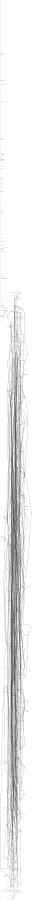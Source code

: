 graph unix {
	graph [ dpi = 300 ];
	node [shape=point];
	node [fillcolor=red];
	size="6,6";
	rankdir="LR";

	0
	1
	2
	3
	4
	5
	6
	7
	8
	9
	10
	11
	12
	13
	14
	15
	16
	17
	18
	19
	20
	21
	22
	23
	24
	25
	26
	27
	28
	29
	30
	31
	32
	33
	34
	35
	36
	37
	38
	39
	40
	41
	42
	43
	44
	45
	46
	47
	48
	49
	50
	51
	52
	53
	54
	55
	56
	57
	58
	59
	60
	61
	62
	63
	64
	65
	66
	67
	68
	69
	70
	71
	72
	73
	74
	75
	76
	77
	78
	79
	80
	81
	82
	83
	84
	85
	86
	87
	88
	89
	90
	91
	92
	93
	94
	95
	96
	97
	98
	99
	100
	101
	102
	103
	104
	105
	106
	107
	108
	109
	110
	111
	112
	113
	114
	115
	116
	117
	118
	119
	120
	121
	122
	123
	124
	125
	126
	127
	128
	129
	130
	131
	132
	133
	134
	135
	136
	137
	138
	139
	140
	141
	142
	143
	144
	145
	146
	147
	148
	149
	150
	151
	152
	153
	154
	155
	156
	157
	158
	159
	160
	161
	162
	163
	164
	165
	166
	167
	168
	169
	170
	171
	172
	173
	174
	175
	176
	177
	178
	179
	180
	181
	182
	183
	184
	185
	186
	187
	188
	189
	190
	191
	192
	193
	194
	195
	196
	197
	198
	199
	200
	201
	202
	203
	204
	205
	206
	207
	208
	209
	210
	211
	212
	213
	214
	215
	216
	217
	218
	219
	220
	221
	222
	223
	224
	225
	226
	227
	228
	229
	230
	231
	232
	233
	234
	235
	236
	237
	238
	239
	240
	241
	242
	243
	244
	245
	246
	247
	248
	249
	250
	251
	252
	253
	254
	255
	256
	257
	258
	259
	260
	261
	262
	263
	264
	265
	266
	267
	268
	269
	270
	271
	272
	273
	274
	275
	276
	277
	278
	279
	280
	281
	282
	283
	284
	285
	286
	287
	288
	289
	290
	291
	292
	293
	294
	295
	296
	297
	298
	299
	300
	301
	302
	303
	304
	305
	306
	307
	308
	309
	310
	311
	312
	313
	314
	315
	316
	317
	318
	319
	320
	321
	322
	323
	324
	325
	326
	327
	328
	329
	330
	331
	332
	333
	334
	335
	336
	337
	338
	339
	340
	341
	342
	343
	344
	345
	346
	347
	348
	349
	350
	351
	352
	353
	354
	355
	356
	357
	358
	359
	360
	361
	362
	363
	364
	365
	366
	367
	368
	369
	370
	371
	372
	373
	374
	375
	376
	377
	378
	379
	380
	381
	382
	383
	384
	385
	386
	387
	388
	389
	390
	391
	392
	393
	394
	395
	396
	397
	398
	399
	400
	401
	402
	403
	404
	405
	406
	407
	408
	409
	410
	411
	412
	413
	414
	415
	416
	417
	418
	419
	420
	421
	422
	423
	424
	425
	426
	427
	428
	429
	430
	431
	432
	433
	434
	435
	436
	437
	438
	439
	440
	441
	442
	443
	444
	445
	446
	447
	448
	449
	450
	451
	452
	453
	454
	455
	456
	457
	458
	459
	460
	461
	462
	463
	464
	465
	466
	467
	468
	469
	470
	471
	472
	473
	474
	475
	476
	477
	478
	479
	480
	481
	482
	483
	484
	485
	486
	487
	488
	489
	490
	491
	492
	493
	494
	495
	496
	497
	498
	499
	500
	501
	502
	503
	504
	505
	506
	507
	508
	509
	510
	511
	512
	513
	514
	515
	516
	517
	518
	519
	520
	521
	522
	523
	524
	525
	526
	527
	528
	529
	530
	531
	532
	533
	534
	535
	536
	537
	538
	539
	540
	541
	542
	543
	544
	545
	546
	547
	548
	549
	550
	551
	552
	553
	554
	555
	556
	557
	558
	559
	560
	561
	562
	563
	564
	565
	566
	567
	568
	569
	570
	571
	572
	573
	574
	575
	576
	577
	578
	579
	580
	581
	582
	583
	584
	585
	586
	587
	588
	589
	590
	591
	592
	593
	594
	595
	596
	597
	598
	599
	600
	601
	602
	603
	604
	605
	606
	607
	608
	609
	610
	611
	612
	613
	614
	615
	616
	617
	618
	619
	620
	621
	622
	623
	624
	625
	626
	627
	628
	629
	630
	631
	632
	633
	634
	635
	636
	637
	638
	639
	640
	641
	642
	643
	644
	645
	646
	647
	648
	649
	650
	651
	652
	653
	654
	655
	656
	657
	658
	659
	660
	661
	662
	663
	664
	665
	666
	667
	668
	669
	670
	671
	672
	673
	674
	675
	676
	677
	678
	679
	680
	681
	682
	683
	684
	685
	686
	687
	688
	689
	690
	691
	692
	693
	694
	695
	696
	697
	698
	699
	700
	701
	702
	703
	704
	705
	706
	707
	708
	709
	710
	711
	712
	713
	714
	715
	716
	717
	718
	719
	720
	721
	722
	723
	724
	725
	726
	727
	728
	729
	730
	731
	732
	733
	734
	735
	736
	737
	738
	739
	740
	741
	742
	743
	744
	745
	746
	747
	748
	749
	750
	751
	752
	753
	754
	755
	756
	757
	758
	759
	760
	761
	762
	763
	764
	765
	766
	767
	768
	769
	770
	771
	772
	773
	774
	775
	776
	777
	778
	779
	780
	781
	782
	783
	784
	785
	786
	787
	788
	789
	790
	791
	792
	793
	794
	795
	796
	797
	798
	799
	800
	801
	802
	803
	804
	805
	806
	807
	808
	809
	810
	811
	812
	813
	814
	815
	816
	817
	818
	819
	820
	821
	822
	823
	824
	825
	826
	827
	828
	829
	830
	831
	832
	833
	834
	835
	836
	837
	838
	839
	840
	841
	842
	843
	844
	845
	846
	847
	848
	849
	850
	851
	852
	853
	854
	855
	856
	857
	858
	859
	860
	861
	862
	863
	864
	865
	866
	867
	868
	869
	870
	871
	872
	873
	874
	875
	876
	877
	878
	879
	880
	881
	882
	883
	884
	885
	886
	887
	888
	889
	890
	891
	892
	893
	894
	895
	896
	897
	898
	899
	900
	901
	902
	903
	904
	905
	906
	907
	908
	909
	910
	911
	912
	913
	914
	915
	916
	917
	918
	919
	920
	921
	922
	923
	924
	925
	926
	927
	928
	929
	930
	931
	932
	933
	934
	935
	936
	937
	938
	939
	940
	941
	942
	943
	944
	945
	946
	947
	948
	949
	950
	951
	952
	953
	954
	955
	956
	957
	958
	959
	960
	961
	962
	963
	964
	965
	966
	967
	968
	969
	970
	971
	972
	973
	974
	975
	976
	977
	978
	979
	980
	981
	982
	983
	984
	985
	986
	987
	988
	989
	990
	991
	992
	993
	994
	995
	996
	997
	998
	999
	0 -- 44
	0 -- 202
	0 -- 479
	0 -- 856
	1 -- 105
	2 -- 703
	2 -- 859
	3 -- 133
	3 -- 237
	3 -- 778
	3 -- 783
	5 -- 303
	5 -- 676
	6 -- 202
	6 -- 365
	6 -- 602
	8 -- 112
	8 -- 692
	9 -- 338
	9 -- 527
	10 -- 537
	10 -- 689
	11 -- 50
	11 -- 650
	12 -- 136
	12 -- 698
	13 -- 76
	13 -- 523
	13 -- 879
	14 -- 115
	14 -- 719
	15 -- 206
	15 -- 288
	15 -- 375
	16 -- 782
	17 -- 325
	17 -- 419
	17 -- 869
	17 -- 985
	18 -- 274
	18 -- 957
	20 -- 578
	20 -- 722
	21 -- 311
	21 -- 373
	21 -- 911
	22 -- 239
	23 -- 493
	24 -- 104
	24 -- 119
	25 -- 463
	25 -- 593
	25 -- 830
	26 -- 345
	27 -- 502
	27 -- 923
	28 -- 110
	28 -- 396
	29 -- 174
	30 -- 639
	31 -- 308
	31 -- 992
	32 -- 284
	32 -- 440
	34 -- 346
	35 -- 299
	36 -- 142
	36 -- 252
	36 -- 411
	36 -- 947
	37 -- 369
	37 -- 531
	38 -- 147
	39 -- 141
	39 -- 642
	39 -- 723
	40 -- 576
	42 -- 667
	43 -- 200
	43 -- 472
	43 -- 709
	43 -- 965
	44 -- 509
	44 -- 587
	45 -- 559
	45 -- 738
	45 -- 768
	45 -- 896
	46 -- 616
	47 -- 84
	47 -- 265
	47 -- 371
	47 -- 624
	47 -- 898
	48 -- 260
	48 -- 818
	48 -- 834
	49 -- 257
	49 -- 764
	49 -- 915
	49 -- 990
	51 -- 151
	51 -- 476
	52 -- 605
	52 -- 752
	52 -- 942
	52 -- 955
	53 -- 704
	54 -- 218
	54 -- 309
	55 -- 243
	56 -- 263
	56 -- 313
	57 -- 272
	57 -- 531
	58 -- 158
	58 -- 539
	58 -- 647
	59 -- 852
	60 -- 637
	62 -- 214
	63 -- 83
	63 -- 555
	63 -- 573
	63 -- 935
	65 -- 505
	65 -- 988
	67 -- 173
	67 -- 357
	67 -- 594
	67 -- 944
	68 -- 172
	68 -- 211
	68 -- 754
	69 -- 309
	69 -- 475
	70 -- 101
	71 -- 157
	72 -- 423
	73 -- 218
	73 -- 511
	73 -- 629
	74 -- 159
	74 -- 634
	75 -- 468
	75 -- 489
	75 -- 800
	76 -- 499
	77 -- 80
	80 -- 533
	81 -- 174
	81 -- 511
	83 -- 635
	83 -- 917
	85 -- 309
	85 -- 311
	85 -- 520
	85 -- 925
	86 -- 983
	87 -- 953
	89 -- 547
	90 -- 120
	90 -- 650
	90 -- 656
	90 -- 811
	92 -- 299
	92 -- 644
	92 -- 648
	93 -- 146
	93 -- 185
	93 -- 276
	93 -- 775
	94 -- 630
	94 -- 845
	94 -- 876
	94 -- 877
	95 -- 524
	96 -- 234
	97 -- 373
	97 -- 578
	99 -- 447
	99 -- 584
	99 -- 843
	100 -- 160
	100 -- 211
	100 -- 707
	101 -- 727
	103 -- 752
	104 -- 336
	105 -- 169
	105 -- 669
	105 -- 710
	105 -- 782
	106 -- 222
	107 -- 374
	108 -- 370
	108 -- 946
	109 -- 138
	109 -- 530
	109 -- 863
	110 -- 929
	111 -- 403
	114 -- 275
	115 -- 198
	115 -- 399
	115 -- 719
	115 -- 909
	115 -- 939
	115 -- 978
	116 -- 495
	116 -- 609
	116 -- 648
	116 -- 727
	117 -- 210
	118 -- 225
	118 -- 288
	118 -- 892
	119 -- 245
	119 -- 608
	121 -- 165
	121 -- 228
	123 -- 584
	124 -- 189
	125 -- 728
	125 -- 974
	126 -- 279
	126 -- 549
	127 -- 256
	128 -- 364
	128 -- 407
	128 -- 878
	128 -- 953
	129 -- 928
	130 -- 381
	130 -- 594
	130 -- 922
	131 -- 289
	131 -- 641
	131 -- 812
	132 -- 195
	132 -- 264
	133 -- 172
	133 -- 286
	133 -- 351
	134 -- 345
	135 -- 212
	136 -- 213
	136 -- 833
	138 -- 192
	138 -- 555
	140 -- 769
	140 -- 841
	142 -- 995
	143 -- 256
	143 -- 377
	143 -- 602
	143 -- 751
	144 -- 433
	144 -- 523
	144 -- 553
	144 -- 815
	146 -- 173
	146 -- 229
	146 -- 240
	146 -- 305
	146 -- 450
	147 -- 297
	147 -- 436
	147 -- 494
	147 -- 876
	149 -- 565
	149 -- 915
	151 -- 352
	151 -- 450
	152 -- 280
	152 -- 617
	152 -- 852
	153 -- 500
	154 -- 182
	154 -- 466
	154 -- 574
	154 -- 605
	154 -- 606
	155 -- 558
	155 -- 969
	158 -- 210
	159 -- 732
	159 -- 847
	160 -- 561
	160 -- 733
	161 -- 530
	161 -- 543
	161 -- 647
	162 -- 364
	162 -- 428
	162 -- 794
	164 -- 338
	164 -- 684
	164 -- 774
	164 -- 790
	165 -- 867
	167 -- 330
	167 -- 477
	168 -- 868
	168 -- 926
	168 -- 971
	169 -- 516
	169 -- 879
	170 -- 466
	171 -- 885
	174 -- 307
	174 -- 661
	176 -- 475
	176 -- 497
	176 -- 573
	176 -- 624
	176 -- 922
	176 -- 925
	179 -- 217
	179 -- 499
	179 -- 560
	179 -- 952
	180 -- 275
	180 -- 350
	180 -- 427
	180 -- 653
	180 -- 839
	181 -- 513
	182 -- 701
	183 -- 197
	183 -- 326
	184 -- 308
	184 -- 843
	185 -- 198
	185 -- 652
	185 -- 994
	187 -- 531
	187 -- 547
	187 -- 597
	187 -- 685
	187 -- 734
	188 -- 385
	189 -- 799
	190 -- 229
	190 -- 552
	190 -- 859
	190 -- 913
	190 -- 921
	190 -- 942
	191 -- 719
	191 -- 816
	192 -- 436
	192 -- 588
	192 -- 680
	193 -- 618
	194 -- 706
	195 -- 744
	195 -- 868
	196 -- 405
	196 -- 670
	197 -- 624
	198 -- 413
	199 -- 268
	199 -- 529
	199 -- 701
	201 -- 626
	201 -- 725
	202 -- 879
	202 -- 978
	203 -- 285
	204 -- 521
	204 -- 570
	206 -- 242
	206 -- 282
	207 -- 540
	207 -- 646
	208 -- 353
	208 -- 476
	209 -- 249
	209 -- 655
	209 -- 735
	209 -- 766
	210 -- 220
	213 -- 978
	213 -- 991
	214 -- 704
	215 -- 831
	215 -- 856
	216 -- 691
	217 -- 341
	218 -- 422
	218 -- 884
	220 -- 281
	220 -- 289
	220 -- 516
	220 -- 903
	221 -- 970
	222 -- 415
	222 -- 715
	224 -- 316
	224 -- 527
	224 -- 528
	224 -- 779
	224 -- 877
	225 -- 248
	225 -- 980
	225 -- 986
	226 -- 557
	229 -- 402
	229 -- 960
	230 -- 278
	230 -- 669
	231 -- 304
	233 -- 624
	233 -- 661
	234 -- 973
	235 -- 623
	235 -- 973
	236 -- 390
	237 -- 413
	239 -- 537
	239 -- 687
	239 -- 755
	240 -- 580
	241 -- 512
	241 -- 935
	242 -- 320
	243 -- 805
	244 -- 692
	244 -- 854
	245 -- 365
	245 -- 778
	245 -- 858
	246 -- 859
	248 -- 286
	248 -- 445
	248 -- 683
	248 -- 712
	249 -- 767
	251 -- 275
	251 -- 453
	251 -- 844
	253 -- 413
	254 -- 587
	255 -- 337
	258 -- 815
	258 -- 888
	259 -- 358
	259 -- 456
	259 -- 995
	261 -- 891
	261 -- 935
	262 -- 534
	262 -- 802
	264 -- 727
	266 -- 276
	266 -- 493
	266 -- 939
	267 -- 309
	268 -- 951
	270 -- 460
	270 -- 611
	270 -- 759
	272 -- 486
	273 -- 450
	273 -- 951
	274 -- 946
	275 -- 487
	275 -- 916
	276 -- 450
	276 -- 631
	278 -- 560
	278 -- 949
	279 -- 488
	281 -- 723
	284 -- 694
	284 -- 926
	285 -- 333
	285 -- 776
	288 -- 882
	288 -- 987
	289 -- 577
	290 -- 594
	291 -- 489
	292 -- 700
	293 -- 575
	293 -- 770
	294 -- 412
	294 -- 443
	295 -- 631
	296 -- 525
	296 -- 711
	297 -- 975
	298 -- 491
	298 -- 597
	298 -- 941
	299 -- 470
	300 -- 362
	303 -- 720
	303 -- 971
	303 -- 994
	304 -- 529
	305 -- 994
	306 -- 717
	309 -- 538
	310 -- 622
	311 -- 640
	311 -- 688
	311 -- 822
	312 -- 929
	313 -- 350
	313 -- 468
	313 -- 911
	314 -- 468
	314 -- 678
	314 -- 791
	316 -- 652
	318 -- 441
	318 -- 898
	319 -- 330
	320 -- 439
	320 -- 861
	322 -- 681
	324 -- 623
	325 -- 669
	326 -- 801
	326 -- 999
	327 -- 716
	327 -- 735
	327 -- 918
	328 -- 700
	328 -- 838
	329 -- 749
	329 -- 917
	331 -- 721
	331 -- 865
	333 -- 347
	333 -- 585
	334 -- 474
	334 -- 589
	337 -- 489
	337 -- 624
	338 -- 357
	339 -- 480
	339 -- 967
	341 -- 547
	341 -- 567
	341 -- 911
	341 -- 973
	342 -- 395
	342 -- 536
	344 -- 382
	345 -- 583
	346 -- 892
	347 -- 619
	347 -- 677
	348 -- 397
	349 -- 654
	350 -- 673
	350 -- 707
	350 -- 903
	353 -- 369
	353 -- 841
	355 -- 787
	357 -- 699
	357 -- 969
	358 -- 771
	360 -- 918
	361 -- 820
	362 -- 602
	362 -- 814
	362 -- 823
	362 -- 919
	363 -- 846
	364 -- 572
	365 -- 581
	365 -- 636
	366 -- 714
	366 -- 755
	367 -- 979
	368 -- 852
	369 -- 946
	370 -- 436
	370 -- 842
	374 -- 963
	375 -- 735
	377 -- 608
	378 -- 512
	378 -- 804
	379 -- 870
	380 -- 477
	380 -- 985
	380 -- 997
	381 -- 415
	381 -- 769
	381 -- 819
	381 -- 990
	384 -- 635
	385 -- 401
	385 -- 447
	387 -- 479
	387 -- 908
	389 -- 432
	391 -- 546
	391 -- 638
	392 -- 616
	392 -- 722
	393 -- 591
	395 -- 851
	395 -- 975
	396 -- 432
	398 -- 416
	398 -- 500
	398 -- 548
	400 -- 451
	401 -- 557
	403 -- 560
	404 -- 579
	405 -- 940
	408 -- 553
	408 -- 701
	410 -- 505
	413 -- 888
	414 -- 539
	416 -- 483
	417 -- 802
	418 -- 787
	420 -- 588
	420 -- 776
	420 -- 793
	421 -- 748
	422 -- 570
	423 -- 426
	423 -- 837
	424 -- 657
	424 -- 716
	425 -- 779
	425 -- 838
	426 -- 872
	426 -- 877
	426 -- 971
	427 -- 480
	427 -- 983
	428 -- 827
	430 -- 975
	431 -- 834
	431 -- 945
	432 -- 733
	433 -- 737
	434 -- 672
	434 -- 797
	435 -- 933
	439 -- 935
	442 -- 575
	442 -- 714
	443 -- 520
	443 -- 767
	444 -- 518
	447 -- 516
	450 -- 532
	450 -- 797
	454 -- 863
	454 -- 889
	455 -- 910
	457 -- 827
	459 -- 551
	459 -- 819
	462 -- 496
	462 -- 907
	462 -- 939
	463 -- 466
	464 -- 656
	465 -- 750
	466 -- 783
	466 -- 831
	466 -- 896
	466 -- 979
	467 -- 763
	468 -- 746
	469 -- 967
	471 -- 651
	471 -- 771
	474 -- 801
	476 -- 549
	476 -- 611
	476 -- 721
	476 -- 781
	476 -- 875
	477 -- 680
	477 -- 915
	479 -- 760
	479 -- 925
	480 -- 811
	480 -- 914
	481 -- 743
	481 -- 992
	483 -- 675
	484 -- 534
	485 -- 607
	485 -- 853
	487 -- 841
	488 -- 524
	488 -- 893
	489 -- 758
	490 -- 901
	491 -- 528
	491 -- 836
	491 -- 848
	494 -- 990
	495 -- 836
	497 -- 860
	497 -- 960
	498 -- 822
	499 -- 550
	501 -- 505
	501 -- 623
	502 -- 582
	503 -- 787
	503 -- 848
	504 -- 538
	505 -- 610
	505 -- 921
	506 -- 650
	507 -- 536
	507 -- 820
	507 -- 884
	508 -- 904
	508 -- 921
	510 -- 820
	511 -- 782
	511 -- 969
	512 -- 650
	513 -- 739
	514 -- 539
	516 -- 531
	516 -- 674
	517 -- 602
	517 -- 675
	517 -- 819
	518 -- 584
	519 -- 752
	521 -- 575
	521 -- 790
	522 -- 762
	522 -- 775
	522 -- 856
	523 -- 680
	524 -- 701
	526 -- 785
	526 -- 813
	526 -- 854
	527 -- 813
	528 -- 771
	528 -- 797
	529 -- 610
	531 -- 862
	532 -- 644
	532 -- 865
	533 -- 976
	535 -- 876
	536 -- 680
	538 -- 671
	539 -- 604
	539 -- 633
	540 -- 602
	540 -- 700
	540 -- 854
	542 -- 652
	542 -- 705
	544 -- 959
	546 -- 890
	546 -- 981
	547 -- 639
	549 -- 659
	551 -- 727
	551 -- 797
	552 -- 656
	552 -- 765
	553 -- 832
	553 -- 892
	554 -- 625
	555 -- 609
	557 -- 619
	558 -- 920
	559 -- 638
	561 -- 831
	561 -- 896
	561 -- 982
	564 -- 771
	565 -- 626
	567 -- 895
	568 -- 932
	570 -- 983
	571 -- 583
	571 -- 638
	571 -- 806
	574 -- 928
	575 -- 945
	575 -- 978
	576 -- 995
	580 -- 929
	581 -- 603
	583 -- 858
	583 -- 964
	584 -- 756
	585 -- 812
	586 -- 909
	589 -- 724
	591 -- 806
	592 -- 902
	594 -- 648
	594 -- 956
	599 -- 728
	600 -- 828
	601 -- 793
	602 -- 720
	602 -- 843
	602 -- 999
	604 -- 752
	605 -- 896
	607 -- 972
	609 -- 617
	611 -- 811
	612 -- 632
	612 -- 889
	613 -- 785
	617 -- 802
	619 -- 745
	623 -- 935
	623 -- 946
	624 -- 706
	625 -- 699
	625 -- 948
	625 -- 999
	626 -- 671
	626 -- 728
	628 -- 727
	630 -- 819
	631 -- 645
	634 -- 723
	634 -- 885
	635 -- 915
	636 -- 980
	639 -- 666
	639 -- 877
	639 -- 925
	640 -- 679
	640 -- 963
	642 -- 822
	643 -- 860
	643 -- 861
	644 -- 798
	645 -- 738
	647 -- 675
	652 -- 763
	653 -- 794
	654 -- 954
	656 -- 867
	656 -- 876
	656 -- 921
	657 -- 716
	657 -- 818
	658 -- 748
	658 -- 880
	660 -- 766
	662 -- 810
	663 -- 737
	665 -- 876
	666 -- 891
	667 -- 779
	668 -- 735
	671 -- 735
	672 -- 825
	672 -- 978
	673 -- 924
	677 -- 892
	680 -- 784
	681 -- 823
	681 -- 895
	683 -- 806
	683 -- 902
	685 -- 866
	686 -- 983
	688 -- 701
	688 -- 931
	690 -- 811
	690 -- 973
	693 -- 788
	694 -- 953
	696 -- 747
	699 -- 960
	701 -- 845
	702 -- 704
	703 -- 771
	703 -- 851
	705 -- 822
	707 -- 811
	707 -- 950
	708 -- 973
	709 -- 710
	709 -- 785
	710 -- 721
	710 -- 983
	711 -- 740
	711 -- 806
	714 -- 948
	715 -- 993
	719 -- 875
	721 -- 848
	722 -- 997
	723 -- 863
	724 -- 834
	726 -- 878
	730 -- 804
	733 -- 929
	734 -- 843
	736 -- 986
	739 -- 992
	740 -- 816
	740 -- 936
	741 -- 872
	742 -- 744
	742 -- 778
	744 -- 837
	750 -- 800
	753 -- 812
	759 -- 936
	767 -- 834
	768 -- 798
	769 -- 864
	771 -- 980
	774 -- 838
	776 -- 926
	777 -- 818
	779 -- 958
	779 -- 985
	785 -- 838
	786 -- 906
	787 -- 959
	788 -- 905
	793 -- 879
	795 -- 933
	796 -- 910
	798 -- 888
	800 -- 825
	801 -- 902
	804 -- 879
	807 -- 968
	810 -- 932
	810 -- 967
	811 -- 832
	814 -- 954
	814 -- 980
	815 -- 976
	816 -- 882
	816 -- 937
	817 -- 853
	818 -- 841
	820 -- 867
	824 -- 951
	827 -- 835
	827 -- 952
	827 -- 987
	828 -- 897
	831 -- 963
	832 -- 868
	832 -- 987
	836 -- 849
	847 -- 979
	851 -- 884
	858 -- 924
	863 -- 911
	864 -- 972
	865 -- 966
	866 -- 945
	868 -- 945
	873 -- 912
	873 -- 925
	889 -- 906
	894 -- 976
	901 -- 922
	901 -- 992
	903 -- 977
	914 -- 960
	921 -- 973
	935 -- 981
	950 -- 954
	951 -- 983
	960 -- 995
}
